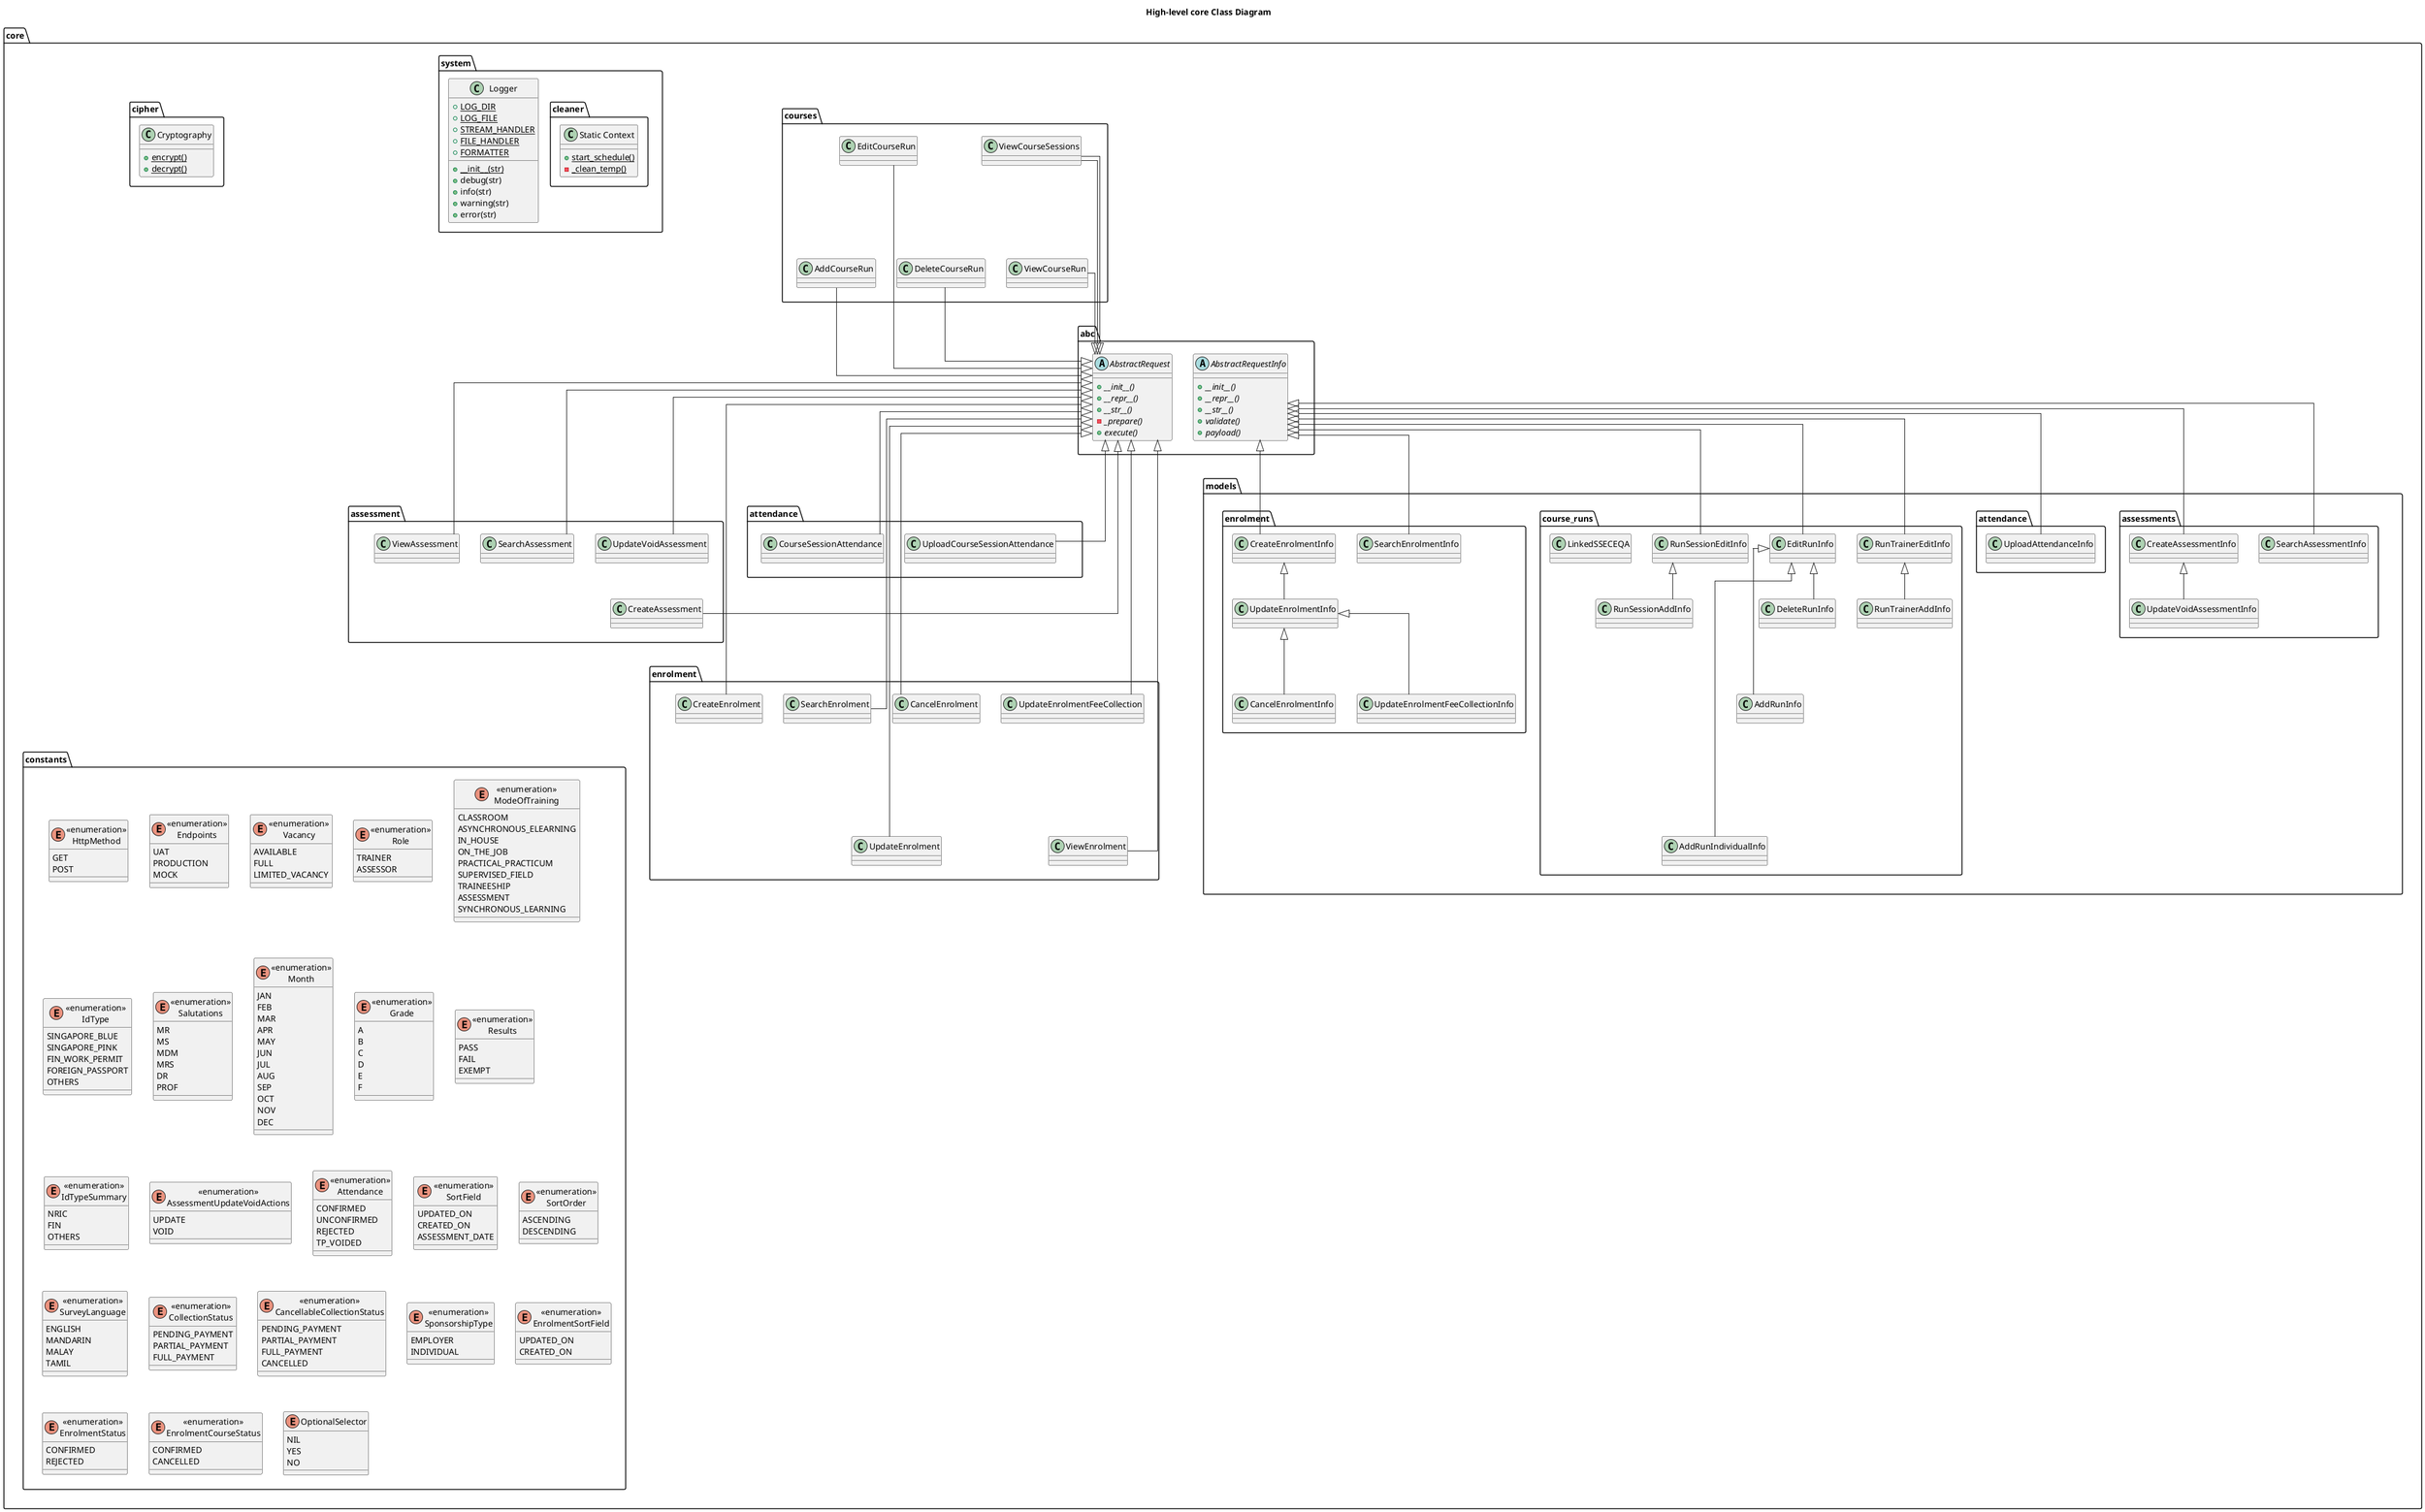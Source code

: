 @startuml
skinparam linetype polyline
skinparam linetype ortho

title High-level core Class Diagram

package core {
    package constants {
        enum "<<enumeration>>\nHttpMethod" {
            GET
            POST
        }

        enum "<<enumeration>>\nEndpoints" {
            UAT
            PRODUCTION
            MOCK
        }

        enum "<<enumeration>>\nVacancy" {
            AVAILABLE
            FULL
            LIMITED_VACANCY
        }

        enum "<<enumeration>>\nRole" {
            TRAINER
            ASSESSOR
        }

        enum "<<enumeration>>\nModeOfTraining" {
            CLASSROOM
            ASYNCHRONOUS_ELEARNING
            IN_HOUSE
            ON_THE_JOB
            PRACTICAL_PRACTICUM
            SUPERVISED_FIELD
            TRAINEESHIP
            ASSESSMENT
            SYNCHRONOUS_LEARNING
        }

        enum "<<enumeration>>\nIdType" {
            SINGAPORE_BLUE
            SINGAPORE_PINK
            FIN_WORK_PERMIT
            FOREIGN_PASSPORT
            OTHERS
        }

        enum "<<enumeration>>\nSalutations" {
            MR
            MS
            MDM
            MRS
            DR
            PROF
        }

        enum "<<enumeration>>\nMonth" {
            JAN
            FEB
            MAR
            APR
            MAY
            JUN
            JUL
            AUG
            SEP
            OCT
            NOV
            DEC
        }

        enum "<<enumeration>>\nGrade" {
            A
            B
            C
            D
            E
            F
        }

        enum "<<enumeration>>\nResults" {
            PASS
            FAIL
            EXEMPT
        }

        enum "<<enumeration>>\nIdTypeSummary" {
            NRIC
            FIN
            OTHERS
        }

        enum "<<enumeration>>\nAssessmentUpdateVoidActions" {
            UPDATE
            VOID
        }

        enum "<<enumeration>>\nAttendance" {
            CONFIRMED
            UNCONFIRMED
            REJECTED
            TP_VOIDED
        }

        enum "<<enumeration>>\nSortField" {
            UPDATED_ON
            CREATED_ON
            ASSESSMENT_DATE
        }

        enum "<<enumeration>>\nSortOrder" {
            ASCENDING
            DESCENDING
        }

        enum "<<enumeration>>\nSurveyLanguage" {
            ENGLISH
            MANDARIN
            MALAY
            TAMIL
        }

        enum "<<enumeration>>\nCollectionStatus" {
            PENDING_PAYMENT
            PARTIAL_PAYMENT
            FULL_PAYMENT
        }

        enum "<<enumeration>>\nCancellableCollectionStatus" {
            PENDING_PAYMENT
            PARTIAL_PAYMENT
            FULL_PAYMENT
            CANCELLED
        }

        enum "<<enumeration>>\nSponsorshipType" {
            EMPLOYER
            INDIVIDUAL
        }

        enum "<<enumeration>>\nEnrolmentSortField" {
            UPDATED_ON
            CREATED_ON
        }

        enum "<<enumeration>>\nEnrolmentStatus" {
            CONFIRMED
            REJECTED
        }

        enum "<<enumeration>>\nEnrolmentCourseStatus" {
            CONFIRMED
            CANCELLED
        }

        enum OptionalSelector {
            NIL
            YES
            NO
        }
    }

    package abc {
        abstract AbstractRequest {
            + __init__() {abstract}
            + __repr__() {abstract}
            + __str__() {abstract}
            - _prepare() {abstract}
            + execute() {abstract}
        }

        abstract AbstractRequestInfo {
            + __init__() {abstract}
            + __repr__() {abstract}
            + __str__() {abstract}
            + validate() {abstract}
            + payload() {abstract}
        }
    }

    package assessment {
        class CreateAssessment {

        }

        class SearchAssessment {

        }

        class UpdateVoidAssessment {

        }

        class ViewAssessment {

        }

        CreateAssessment -up-|> AbstractRequest
        SearchAssessment -up-|> AbstractRequest

        UpdateVoidAssessment -up-|> AbstractRequest
        ViewAssessment -up-|> AbstractRequest

        CreateAssessment -up[hidden]-> UpdateVoidAssessment
    }

    package attendance {
        class CourseSessionAttendance {

        }

        class UploadCourseSessionAttendance {

        }

        CourseSessionAttendance -up-|> AbstractRequest
        UploadCourseSessionAttendance -up-|> AbstractRequest
    }

    package courses {
        class AddCourseRun {

        }

        class DeleteCourseRun {

        }

        class EditCourseRun {

        }

        class ViewCourseRun {

        }

        class ViewCourseSessions {

        }

        AddCourseRun -down--|> AbstractRequest
        DeleteCourseRun -down--|> AbstractRequest
        AddCourseRun -down[hidden]|> DeleteCourseRun

        EditCourseRun -down--|> AbstractRequest
        ViewCourseRun -down--|> AbstractRequest
        EditCourseRun -down[hidden]-|> ViewCourseRun

        ViewCourseSessions -up|> AbstractRequest
        AddCourseRun -up[hidden]-> EditCourseRun
    }

    package enrolment {
        class CancelEnrolment {

        }

        class CreateEnrolment {

        }

        class SearchEnrolment {

        }

        class UpdateEnrolment {

        }

        class UpdateEnrolmentFeeCollection {

        }

        class ViewEnrolment {

        }

        CancelEnrolment -up---|> AbstractRequest
        CreateEnrolment -up---|> AbstractRequest
        CancelEnrolment -down[hidden]|> CreateEnrolment

        SearchEnrolment -up---|> AbstractRequest
        UpdateEnrolment -up---|> AbstractRequest
        SearchEnrolment -down[hidden]-|> UpdateEnrolment

        UpdateEnrolmentFeeCollection -up---|> AbstractRequest
        ViewEnrolment -up--|> AbstractRequest
        UpdateEnrolmentFeeCollection -down[hidden]-|> ViewEnrolment

        ViewCourseSessions -up|> AbstractRequest
        AddCourseRun -up[hidden]-> EditCourseRun
    }

    package models {
        package assessments {
            class CreateAssessmentInfo {

            }

            class UpdateVoidAssessmentInfo {

            }

            class SearchAssessmentInfo {

            }

            CreateAssessmentInfo -up-|> AbstractRequestInfo
            UpdateVoidAssessmentInfo -up-|> CreateAssessmentInfo
            SearchAssessmentInfo -up-|> AbstractRequestInfo
        }

        package attendance {
            class UploadAttendanceInfo {

            }

            UploadAttendanceInfo -up-|> AbstractRequestInfo
        }

        package "course_runs" {
            class LinkedSSECEQA {

            }

            class RunSessionEditInfo {

            }

            class RunSessionAddInfo{

            }

            class RunTrainerEditInfo {

            }

            class RunTrainerAddInfo {

            }

            class EditRunInfo {

            }

            class DeleteRunInfo {

            }

            class AddRunIndividualInfo {

            }

            class AddRunInfo {

            }

            AddRunInfo --up-|> EditRunInfo
            AddRunIndividualInfo --up--|> EditRunInfo
            DeleteRunInfo -up-|> EditRunInfo
            EditRunInfo -up-|> AbstractRequestInfo

            RunTrainerAddInfo -up-|> RunTrainerEditInfo
            RunTrainerEditInfo -up-|> AbstractRequestInfo

            RunSessionAddInfo -up-|> RunSessionEditInfo
            RunSessionEditInfo -up-|> AbstractRequestInfo
        }

        package enrolment {
            class CreateEnrolmentInfo {

            }

            class UpdateEnrolmentInfo {

            }

            class CancelEnrolmentInfo {

            }

            class SearchEnrolmentInfo {

            }

            class UpdateEnrolmentFeeCollectionInfo {

            }

            UpdateEnrolmentInfo -up-|> CreateEnrolmentInfo
            CancelEnrolmentInfo -up-|> UpdateEnrolmentInfo
            UpdateEnrolmentFeeCollectionInfo -up-|> UpdateEnrolmentInfo

            CreateEnrolmentInfo -up-|> AbstractRequestInfo
            SearchEnrolmentInfo -up-|> AbstractRequestInfo
        }
    }

    package system {
        class Logger {
            + LOG_DIR {static}
            + LOG_FILE {static}
            + STREAM_HANDLER {static}
            + FILE_HANDLER {static}
            + FORMATTER {static}
            + __init__(str) {static}
            + debug(str)
            + info(str)
            + warning(str)
            + error(str)
        }

        package cleaner {
            class "Static Context" {
                + start_schedule() {static}
                - _clean_temp() {static}
            }
        }
    }

    package cipher {
        class Cryptography {
            + encrypt() {static}
            + decrypt() {static}
        }
    }

    assessment -up[hidden]-> abc
    attendance -up[hidden]-> abc
    courses -up[hidden]-> abc
    enrolment -up[hidden]-> abc
    models -up[hidden]-> abc

    constants -up[hidden]-> assessment
    constants -up[hidden]-> enrolment
}
@enduml